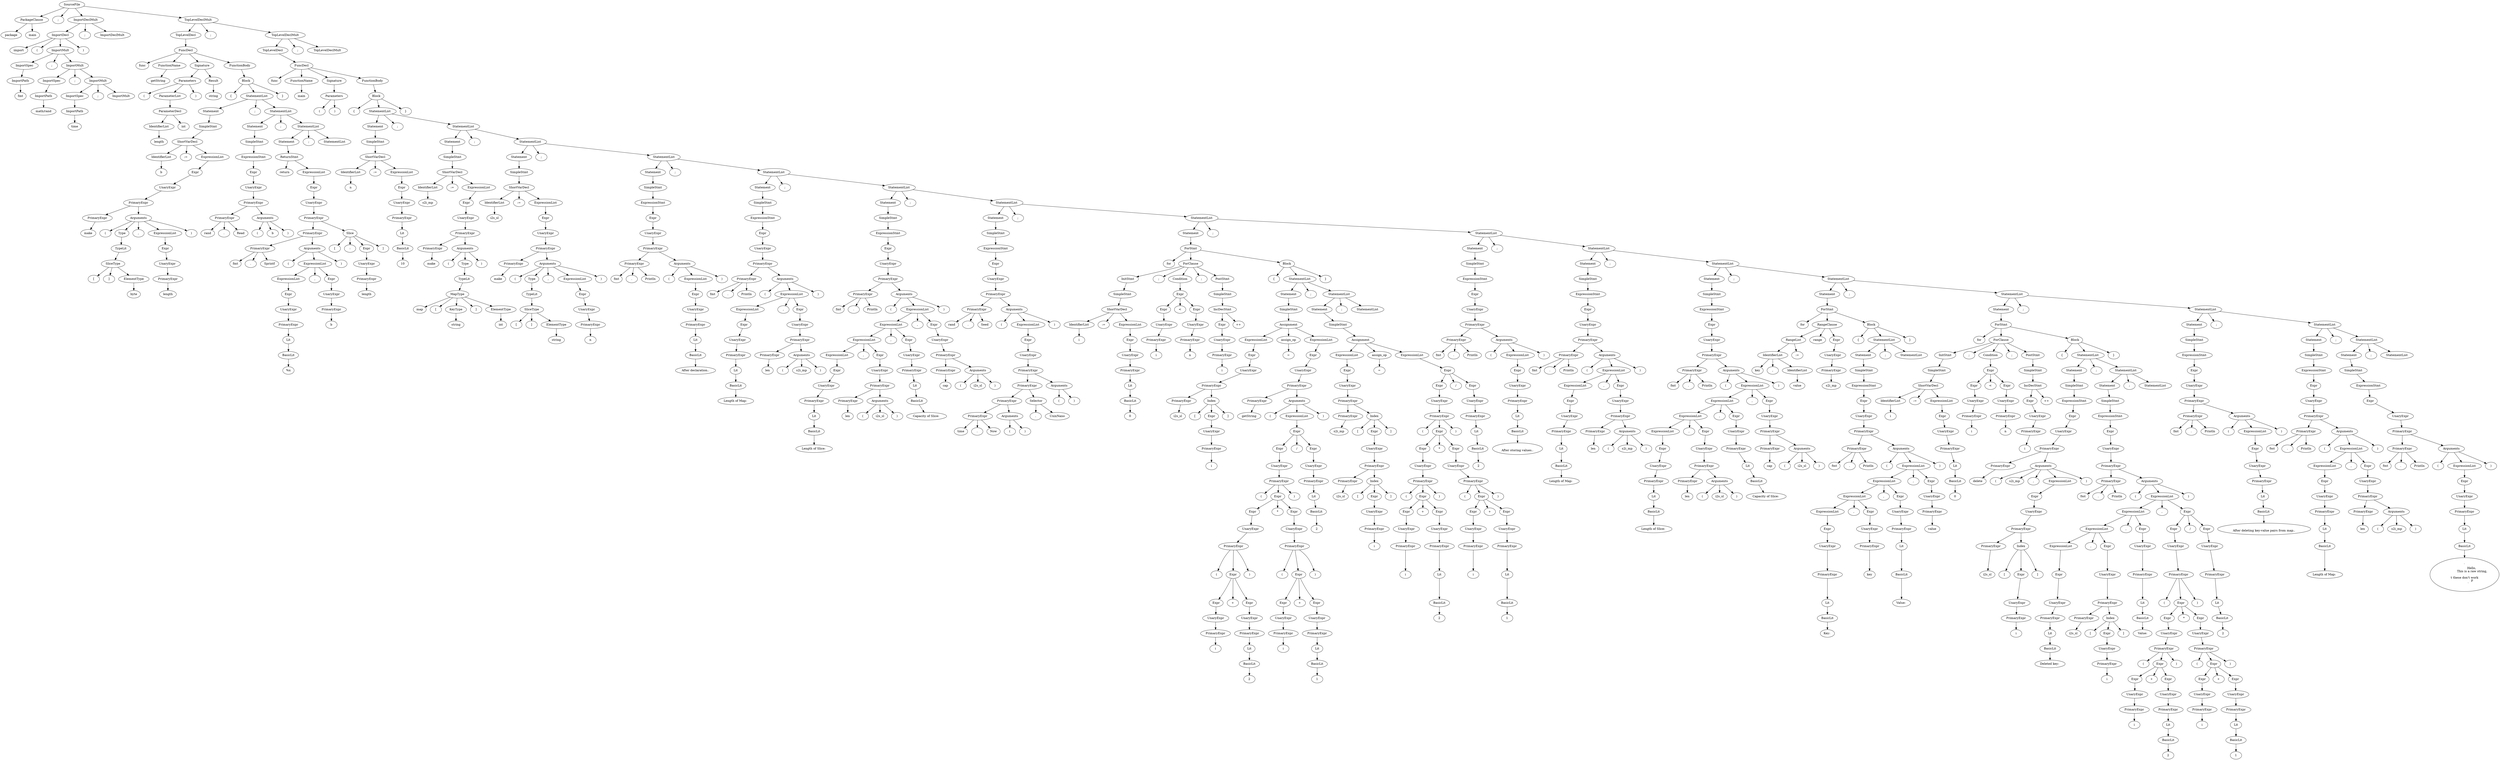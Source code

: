 digraph ParseTree {
0[label="SourceFile"]; 1[label="PackageClause"]; 0->1 ;
1[label="PackageClause"]; 2[label="package"]; 1->2 ;
1[label="PackageClause"]; 3[label="main"]; 1->3 ;
0[label="SourceFile"]; 4[label=";"]; 0->4 ;
0[label="SourceFile"]; 5[label="ImportDeclMult"]; 0->5 ;
5[label="ImportDeclMult"]; 6[label="ImportDecl"]; 5->6 ;
6[label="ImportDecl"]; 7[label="import"]; 6->7 ;
6[label="ImportDecl"]; 8[label="("]; 6->8 ;
6[label="ImportDecl"]; 9[label="ImportMult"]; 6->9 ;
9[label="ImportMult"]; 10[label="ImportSpec"]; 9->10 ;
10[label="ImportSpec"]; 11[label="ImportPath"]; 10->11 ;
11[label="ImportPath"]; 12[label="fmt"]; 11->12 ;
9[label="ImportMult"]; 13[label=";"]; 9->13 ;
9[label="ImportMult"]; 14[label="ImportMult"]; 9->14 ;
14[label="ImportMult"]; 15[label="ImportSpec"]; 14->15 ;
15[label="ImportSpec"]; 16[label="ImportPath"]; 15->16 ;
16[label="ImportPath"]; 17[label="math/rand"]; 16->17 ;
14[label="ImportMult"]; 18[label=";"]; 14->18 ;
14[label="ImportMult"]; 19[label="ImportMult"]; 14->19 ;
19[label="ImportMult"]; 20[label="ImportSpec"]; 19->20 ;
20[label="ImportSpec"]; 21[label="ImportPath"]; 20->21 ;
21[label="ImportPath"]; 22[label="time"]; 21->22 ;
19[label="ImportMult"]; 23[label=";"]; 19->23 ;
19[label="ImportMult"]; 24[label="ImportMult"]; 19->24 ;
6[label="ImportDecl"]; 25[label=")"]; 6->25 ;
5[label="ImportDeclMult"]; 26[label=";"]; 5->26 ;
5[label="ImportDeclMult"]; 27[label="ImportDeclMult"]; 5->27 ;
0[label="SourceFile"]; 28[label="TopLevelDeclMult"]; 0->28 ;
28[label="TopLevelDeclMult"]; 29[label="TopLevelDecl"]; 28->29 ;
29[label="TopLevelDecl"]; 30[label="FuncDecl"]; 29->30 ;
30[label="FuncDecl"]; 31[label="func"]; 30->31 ;
30[label="FuncDecl"]; 32[label="FunctionName"]; 30->32 ;
32[label="FunctionName"]; 33[label="getString"]; 32->33 ;
30[label="FuncDecl"]; 34[label="Signature"]; 30->34 ;
34[label="Signature"]; 35[label="Parameters"]; 34->35 ;
35[label="Parameters"]; 36[label="("]; 35->36 ;
35[label="Parameters"]; 37[label="ParameterList"]; 35->37 ;
37[label="ParameterList"]; 38[label="ParameterDecl"]; 37->38 ;
38[label="ParameterDecl"]; 39[label="IdentifierList"]; 38->39 ;
39[label="IdentifierList"]; 40[label="length"]; 39->40 ;
38[label="ParameterDecl"]; 41[label="int"]; 38->41 ;
35[label="Parameters"]; 42[label=")"]; 35->42 ;
34[label="Signature"]; 43[label="Result"]; 34->43 ;
43[label="Result"]; 44[label="string"]; 43->44 ;
30[label="FuncDecl"]; 45[label="FunctionBody"]; 30->45 ;
45[label="FunctionBody"]; 46[label="Block"]; 45->46 ;
46[label="Block"]; 47[label="{"]; 46->47 ;
46[label="Block"]; 48[label="StatementList"]; 46->48 ;
48[label="StatementList"]; 49[label="Statement"]; 48->49 ;
49[label="Statement"]; 50[label="SimpleStmt"]; 49->50 ;
50[label="SimpleStmt"]; 51[label="ShortVarDecl"]; 50->51 ;
51[label="ShortVarDecl"]; 52[label="IdentifierList"]; 51->52 ;
52[label="IdentifierList"]; 53[label="b"]; 52->53 ;
51[label="ShortVarDecl"]; 54[label=":="]; 51->54 ;
51[label="ShortVarDecl"]; 55[label="ExpressionList"]; 51->55 ;
55[label="ExpressionList"]; 56[label="Expr"]; 55->56 ;
56[label="Expr"]; 57[label="UnaryExpr"]; 56->57 ;
57[label="UnaryExpr"]; 58[label="PrimaryExpr"]; 57->58 ;
58[label="PrimaryExpr"]; 59[label="PrimaryExpr"]; 58->59 ;
59[label="PrimaryExpr"]; 60[label="make"]; 59->60 ;
58[label="PrimaryExpr"]; 61[label="Arguments"]; 58->61 ;
61[label="Arguments"]; 62[label="("]; 61->62 ;
61[label="Arguments"]; 63[label="Type"]; 61->63 ;
63[label="Type"]; 64[label="TypeLit"]; 63->64 ;
64[label="TypeLit"]; 65[label="SliceType"]; 64->65 ;
65[label="SliceType"]; 66[label="["]; 65->66 ;
65[label="SliceType"]; 67[label="]"]; 65->67 ;
65[label="SliceType"]; 68[label="ElementType"]; 65->68 ;
68[label="ElementType"]; 69[label="byte"]; 68->69 ;
61[label="Arguments"]; 70[label=","]; 61->70 ;
61[label="Arguments"]; 71[label="ExpressionList"]; 61->71 ;
71[label="ExpressionList"]; 72[label="Expr"]; 71->72 ;
72[label="Expr"]; 73[label="UnaryExpr"]; 72->73 ;
73[label="UnaryExpr"]; 74[label="PrimaryExpr"]; 73->74 ;
74[label="PrimaryExpr"]; 75[label="length"]; 74->75 ;
61[label="Arguments"]; 76[label=")"]; 61->76 ;
48[label="StatementList"]; 77[label=";"]; 48->77 ;
48[label="StatementList"]; 78[label="StatementList"]; 48->78 ;
78[label="StatementList"]; 79[label="Statement"]; 78->79 ;
79[label="Statement"]; 80[label="SimpleStmt"]; 79->80 ;
80[label="SimpleStmt"]; 81[label="ExpressionStmt"]; 80->81 ;
81[label="ExpressionStmt"]; 82[label="Expr"]; 81->82 ;
82[label="Expr"]; 83[label="UnaryExpr"]; 82->83 ;
83[label="UnaryExpr"]; 84[label="PrimaryExpr"]; 83->84 ;
84[label="PrimaryExpr"]; 85[label="PrimaryExpr"]; 84->85 ;
85[label="PrimaryExpr"]; 86[label="rand"]; 85->86 ;
85[label="PrimaryExpr"]; 87[label="."]; 85->87 ;
85[label="PrimaryExpr"]; 88[label="Read"]; 85->88 ;
84[label="PrimaryExpr"]; 89[label="Arguments"]; 84->89 ;
89[label="Arguments"]; 90[label="("]; 89->90 ;
89[label="Arguments"]; 91[label="b"]; 89->91 ;
89[label="Arguments"]; 92[label=")"]; 89->92 ;
78[label="StatementList"]; 93[label=";"]; 78->93 ;
78[label="StatementList"]; 94[label="StatementList"]; 78->94 ;
94[label="StatementList"]; 95[label="Statement"]; 94->95 ;
95[label="Statement"]; 96[label="ReturnStmt"]; 95->96 ;
96[label="ReturnStmt"]; 97[label="return"]; 96->97 ;
96[label="ReturnStmt"]; 98[label="ExpressionList"]; 96->98 ;
98[label="ExpressionList"]; 99[label="Expr"]; 98->99 ;
99[label="Expr"]; 100[label="UnaryExpr"]; 99->100 ;
100[label="UnaryExpr"]; 101[label="PrimaryExpr"]; 100->101 ;
101[label="PrimaryExpr"]; 102[label="PrimaryExpr"]; 101->102 ;
102[label="PrimaryExpr"]; 103[label="PrimaryExpr"]; 102->103 ;
103[label="PrimaryExpr"]; 104[label="fmt"]; 103->104 ;
103[label="PrimaryExpr"]; 105[label="."]; 103->105 ;
103[label="PrimaryExpr"]; 106[label="Sprintf"]; 103->106 ;
102[label="PrimaryExpr"]; 107[label="Arguments"]; 102->107 ;
107[label="Arguments"]; 108[label="("]; 107->108 ;
107[label="Arguments"]; 109[label="ExpressionList"]; 107->109 ;
109[label="ExpressionList"]; 110[label="ExpressionList"]; 109->110 ;
110[label="ExpressionList"]; 111[label="Expr"]; 110->111 ;
111[label="Expr"]; 112[label="UnaryExpr"]; 111->112 ;
112[label="UnaryExpr"]; 113[label="PrimaryExpr"]; 112->113 ;
113[label="PrimaryExpr"]; 114[label="Lit"]; 113->114 ;
114[label="Lit"]; 115[label="BasicLit"]; 114->115 ;
115[label="BasicLit"]; 116[label="%x"]; 115->116 ;
109[label="ExpressionList"]; 117[label=","]; 109->117 ;
109[label="ExpressionList"]; 118[label="Expr"]; 109->118 ;
118[label="Expr"]; 119[label="UnaryExpr"]; 118->119 ;
119[label="UnaryExpr"]; 120[label="PrimaryExpr"]; 119->120 ;
120[label="PrimaryExpr"]; 121[label="b"]; 120->121 ;
107[label="Arguments"]; 122[label=")"]; 107->122 ;
101[label="PrimaryExpr"]; 123[label="Slice"]; 101->123 ;
123[label="Slice"]; 124[label="["]; 123->124 ;
123[label="Slice"]; 125[label=":"]; 123->125 ;
123[label="Slice"]; 126[label="Expr"]; 123->126 ;
126[label="Expr"]; 127[label="UnaryExpr"]; 126->127 ;
127[label="UnaryExpr"]; 128[label="PrimaryExpr"]; 127->128 ;
128[label="PrimaryExpr"]; 129[label="length"]; 128->129 ;
123[label="Slice"]; 130[label="]"]; 123->130 ;
94[label="StatementList"]; 131[label=";"]; 94->131 ;
94[label="StatementList"]; 132[label="StatementList"]; 94->132 ;
46[label="Block"]; 133[label="}"]; 46->133 ;
28[label="TopLevelDeclMult"]; 134[label=";"]; 28->134 ;
28[label="TopLevelDeclMult"]; 135[label="TopLevelDeclMult"]; 28->135 ;
135[label="TopLevelDeclMult"]; 136[label="TopLevelDecl"]; 135->136 ;
136[label="TopLevelDecl"]; 137[label="FuncDecl"]; 136->137 ;
137[label="FuncDecl"]; 138[label="func"]; 137->138 ;
137[label="FuncDecl"]; 139[label="FunctionName"]; 137->139 ;
139[label="FunctionName"]; 140[label="main"]; 139->140 ;
137[label="FuncDecl"]; 141[label="Signature"]; 137->141 ;
141[label="Signature"]; 142[label="Parameters"]; 141->142 ;
142[label="Parameters"]; 143[label="("]; 142->143 ;
142[label="Parameters"]; 144[label=")"]; 142->144 ;
137[label="FuncDecl"]; 145[label="FunctionBody"]; 137->145 ;
145[label="FunctionBody"]; 146[label="Block"]; 145->146 ;
146[label="Block"]; 147[label="{"]; 146->147 ;
146[label="Block"]; 148[label="StatementList"]; 146->148 ;
148[label="StatementList"]; 149[label="Statement"]; 148->149 ;
149[label="Statement"]; 150[label="SimpleStmt"]; 149->150 ;
150[label="SimpleStmt"]; 151[label="ShortVarDecl"]; 150->151 ;
151[label="ShortVarDecl"]; 152[label="IdentifierList"]; 151->152 ;
152[label="IdentifierList"]; 153[label="n"]; 152->153 ;
151[label="ShortVarDecl"]; 154[label=":="]; 151->154 ;
151[label="ShortVarDecl"]; 155[label="ExpressionList"]; 151->155 ;
155[label="ExpressionList"]; 156[label="Expr"]; 155->156 ;
156[label="Expr"]; 157[label="UnaryExpr"]; 156->157 ;
157[label="UnaryExpr"]; 158[label="PrimaryExpr"]; 157->158 ;
158[label="PrimaryExpr"]; 159[label="Lit"]; 158->159 ;
159[label="Lit"]; 160[label="BasicLit"]; 159->160 ;
160[label="BasicLit"]; 161[label="10"]; 160->161 ;
148[label="StatementList"]; 162[label=";"]; 148->162 ;
148[label="StatementList"]; 163[label="StatementList"]; 148->163 ;
163[label="StatementList"]; 164[label="Statement"]; 163->164 ;
164[label="Statement"]; 165[label="SimpleStmt"]; 164->165 ;
165[label="SimpleStmt"]; 166[label="ShortVarDecl"]; 165->166 ;
166[label="ShortVarDecl"]; 167[label="IdentifierList"]; 166->167 ;
167[label="IdentifierList"]; 168[label="s2i_mp"]; 167->168 ;
166[label="ShortVarDecl"]; 169[label=":="]; 166->169 ;
166[label="ShortVarDecl"]; 170[label="ExpressionList"]; 166->170 ;
170[label="ExpressionList"]; 171[label="Expr"]; 170->171 ;
171[label="Expr"]; 172[label="UnaryExpr"]; 171->172 ;
172[label="UnaryExpr"]; 173[label="PrimaryExpr"]; 172->173 ;
173[label="PrimaryExpr"]; 174[label="PrimaryExpr"]; 173->174 ;
174[label="PrimaryExpr"]; 175[label="make"]; 174->175 ;
173[label="PrimaryExpr"]; 176[label="Arguments"]; 173->176 ;
176[label="Arguments"]; 177[label="("]; 176->177 ;
176[label="Arguments"]; 178[label="Type"]; 176->178 ;
178[label="Type"]; 179[label="TypeLit"]; 178->179 ;
179[label="TypeLit"]; 180[label="MapType"]; 179->180 ;
180[label="MapType"]; 181[label="map"]; 180->181 ;
180[label="MapType"]; 182[label="["]; 180->182 ;
180[label="MapType"]; 183[label="KeyType"]; 180->183 ;
183[label="KeyType"]; 184[label="string"]; 183->184 ;
180[label="MapType"]; 185[label="]"]; 180->185 ;
180[label="MapType"]; 186[label="ElementType"]; 180->186 ;
186[label="ElementType"]; 187[label="int"]; 186->187 ;
176[label="Arguments"]; 188[label=")"]; 176->188 ;
163[label="StatementList"]; 189[label=";"]; 163->189 ;
163[label="StatementList"]; 190[label="StatementList"]; 163->190 ;
190[label="StatementList"]; 191[label="Statement"]; 190->191 ;
191[label="Statement"]; 192[label="SimpleStmt"]; 191->192 ;
192[label="SimpleStmt"]; 193[label="ShortVarDecl"]; 192->193 ;
193[label="ShortVarDecl"]; 194[label="IdentifierList"]; 193->194 ;
194[label="IdentifierList"]; 195[label="i2s_sl"]; 194->195 ;
193[label="ShortVarDecl"]; 196[label=":="]; 193->196 ;
193[label="ShortVarDecl"]; 197[label="ExpressionList"]; 193->197 ;
197[label="ExpressionList"]; 198[label="Expr"]; 197->198 ;
198[label="Expr"]; 199[label="UnaryExpr"]; 198->199 ;
199[label="UnaryExpr"]; 200[label="PrimaryExpr"]; 199->200 ;
200[label="PrimaryExpr"]; 201[label="PrimaryExpr"]; 200->201 ;
201[label="PrimaryExpr"]; 202[label="make"]; 201->202 ;
200[label="PrimaryExpr"]; 203[label="Arguments"]; 200->203 ;
203[label="Arguments"]; 204[label="("]; 203->204 ;
203[label="Arguments"]; 205[label="Type"]; 203->205 ;
205[label="Type"]; 206[label="TypeLit"]; 205->206 ;
206[label="TypeLit"]; 207[label="SliceType"]; 206->207 ;
207[label="SliceType"]; 208[label="["]; 207->208 ;
207[label="SliceType"]; 209[label="]"]; 207->209 ;
207[label="SliceType"]; 210[label="ElementType"]; 207->210 ;
210[label="ElementType"]; 211[label="string"]; 210->211 ;
203[label="Arguments"]; 212[label=","]; 203->212 ;
203[label="Arguments"]; 213[label="ExpressionList"]; 203->213 ;
213[label="ExpressionList"]; 214[label="Expr"]; 213->214 ;
214[label="Expr"]; 215[label="UnaryExpr"]; 214->215 ;
215[label="UnaryExpr"]; 216[label="PrimaryExpr"]; 215->216 ;
216[label="PrimaryExpr"]; 217[label="n"]; 216->217 ;
203[label="Arguments"]; 218[label=")"]; 203->218 ;
190[label="StatementList"]; 219[label=";"]; 190->219 ;
190[label="StatementList"]; 220[label="StatementList"]; 190->220 ;
220[label="StatementList"]; 221[label="Statement"]; 220->221 ;
221[label="Statement"]; 222[label="SimpleStmt"]; 221->222 ;
222[label="SimpleStmt"]; 223[label="ExpressionStmt"]; 222->223 ;
223[label="ExpressionStmt"]; 224[label="Expr"]; 223->224 ;
224[label="Expr"]; 225[label="UnaryExpr"]; 224->225 ;
225[label="UnaryExpr"]; 226[label="PrimaryExpr"]; 225->226 ;
226[label="PrimaryExpr"]; 227[label="PrimaryExpr"]; 226->227 ;
227[label="PrimaryExpr"]; 228[label="fmt"]; 227->228 ;
227[label="PrimaryExpr"]; 229[label="."]; 227->229 ;
227[label="PrimaryExpr"]; 230[label="Println"]; 227->230 ;
226[label="PrimaryExpr"]; 231[label="Arguments"]; 226->231 ;
231[label="Arguments"]; 232[label="("]; 231->232 ;
231[label="Arguments"]; 233[label="ExpressionList"]; 231->233 ;
233[label="ExpressionList"]; 234[label="Expr"]; 233->234 ;
234[label="Expr"]; 235[label="UnaryExpr"]; 234->235 ;
235[label="UnaryExpr"]; 236[label="PrimaryExpr"]; 235->236 ;
236[label="PrimaryExpr"]; 237[label="Lit"]; 236->237 ;
237[label="Lit"]; 238[label="BasicLit"]; 237->238 ;
238[label="BasicLit"]; 239[label="After declaration.."]; 238->239 ;
231[label="Arguments"]; 240[label=")"]; 231->240 ;
220[label="StatementList"]; 241[label=";"]; 220->241 ;
220[label="StatementList"]; 242[label="StatementList"]; 220->242 ;
242[label="StatementList"]; 243[label="Statement"]; 242->243 ;
243[label="Statement"]; 244[label="SimpleStmt"]; 243->244 ;
244[label="SimpleStmt"]; 245[label="ExpressionStmt"]; 244->245 ;
245[label="ExpressionStmt"]; 246[label="Expr"]; 245->246 ;
246[label="Expr"]; 247[label="UnaryExpr"]; 246->247 ;
247[label="UnaryExpr"]; 248[label="PrimaryExpr"]; 247->248 ;
248[label="PrimaryExpr"]; 249[label="PrimaryExpr"]; 248->249 ;
249[label="PrimaryExpr"]; 250[label="fmt"]; 249->250 ;
249[label="PrimaryExpr"]; 251[label="."]; 249->251 ;
249[label="PrimaryExpr"]; 252[label="Println"]; 249->252 ;
248[label="PrimaryExpr"]; 253[label="Arguments"]; 248->253 ;
253[label="Arguments"]; 254[label="("]; 253->254 ;
253[label="Arguments"]; 255[label="ExpressionList"]; 253->255 ;
255[label="ExpressionList"]; 256[label="ExpressionList"]; 255->256 ;
256[label="ExpressionList"]; 257[label="Expr"]; 256->257 ;
257[label="Expr"]; 258[label="UnaryExpr"]; 257->258 ;
258[label="UnaryExpr"]; 259[label="PrimaryExpr"]; 258->259 ;
259[label="PrimaryExpr"]; 260[label="Lit"]; 259->260 ;
260[label="Lit"]; 261[label="BasicLit"]; 260->261 ;
261[label="BasicLit"]; 262[label="Length of Map: "]; 261->262 ;
255[label="ExpressionList"]; 263[label=","]; 255->263 ;
255[label="ExpressionList"]; 264[label="Expr"]; 255->264 ;
264[label="Expr"]; 265[label="UnaryExpr"]; 264->265 ;
265[label="UnaryExpr"]; 266[label="PrimaryExpr"]; 265->266 ;
266[label="PrimaryExpr"]; 267[label="PrimaryExpr"]; 266->267 ;
267[label="PrimaryExpr"]; 268[label="len"]; 267->268 ;
266[label="PrimaryExpr"]; 269[label="Arguments"]; 266->269 ;
269[label="Arguments"]; 270[label="("]; 269->270 ;
269[label="Arguments"]; 271[label="s2i_mp"]; 269->271 ;
269[label="Arguments"]; 272[label=")"]; 269->272 ;
253[label="Arguments"]; 273[label=")"]; 253->273 ;
242[label="StatementList"]; 274[label=";"]; 242->274 ;
242[label="StatementList"]; 275[label="StatementList"]; 242->275 ;
275[label="StatementList"]; 276[label="Statement"]; 275->276 ;
276[label="Statement"]; 277[label="SimpleStmt"]; 276->277 ;
277[label="SimpleStmt"]; 278[label="ExpressionStmt"]; 277->278 ;
278[label="ExpressionStmt"]; 279[label="Expr"]; 278->279 ;
279[label="Expr"]; 280[label="UnaryExpr"]; 279->280 ;
280[label="UnaryExpr"]; 281[label="PrimaryExpr"]; 280->281 ;
281[label="PrimaryExpr"]; 282[label="PrimaryExpr"]; 281->282 ;
282[label="PrimaryExpr"]; 283[label="fmt"]; 282->283 ;
282[label="PrimaryExpr"]; 284[label="."]; 282->284 ;
282[label="PrimaryExpr"]; 285[label="Println"]; 282->285 ;
281[label="PrimaryExpr"]; 286[label="Arguments"]; 281->286 ;
286[label="Arguments"]; 287[label="("]; 286->287 ;
286[label="Arguments"]; 288[label="ExpressionList"]; 286->288 ;
288[label="ExpressionList"]; 289[label="ExpressionList"]; 288->289 ;
289[label="ExpressionList"]; 290[label="ExpressionList"]; 289->290 ;
290[label="ExpressionList"]; 291[label="ExpressionList"]; 290->291 ;
291[label="ExpressionList"]; 292[label="Expr"]; 291->292 ;
292[label="Expr"]; 293[label="UnaryExpr"]; 292->293 ;
293[label="UnaryExpr"]; 294[label="PrimaryExpr"]; 293->294 ;
294[label="PrimaryExpr"]; 295[label="Lit"]; 294->295 ;
295[label="Lit"]; 296[label="BasicLit"]; 295->296 ;
296[label="BasicLit"]; 297[label="Length of Slice: "]; 296->297 ;
290[label="ExpressionList"]; 298[label=","]; 290->298 ;
290[label="ExpressionList"]; 299[label="Expr"]; 290->299 ;
299[label="Expr"]; 300[label="UnaryExpr"]; 299->300 ;
300[label="UnaryExpr"]; 301[label="PrimaryExpr"]; 300->301 ;
301[label="PrimaryExpr"]; 302[label="PrimaryExpr"]; 301->302 ;
302[label="PrimaryExpr"]; 303[label="len"]; 302->303 ;
301[label="PrimaryExpr"]; 304[label="Arguments"]; 301->304 ;
304[label="Arguments"]; 305[label="("]; 304->305 ;
304[label="Arguments"]; 306[label="i2s_sl"]; 304->306 ;
304[label="Arguments"]; 307[label=")"]; 304->307 ;
289[label="ExpressionList"]; 308[label=","]; 289->308 ;
289[label="ExpressionList"]; 309[label="Expr"]; 289->309 ;
309[label="Expr"]; 310[label="UnaryExpr"]; 309->310 ;
310[label="UnaryExpr"]; 311[label="PrimaryExpr"]; 310->311 ;
311[label="PrimaryExpr"]; 312[label="Lit"]; 311->312 ;
312[label="Lit"]; 313[label="BasicLit"]; 312->313 ;
313[label="BasicLit"]; 314[label="Capacity of Slice: "]; 313->314 ;
288[label="ExpressionList"]; 315[label=","]; 288->315 ;
288[label="ExpressionList"]; 316[label="Expr"]; 288->316 ;
316[label="Expr"]; 317[label="UnaryExpr"]; 316->317 ;
317[label="UnaryExpr"]; 318[label="PrimaryExpr"]; 317->318 ;
318[label="PrimaryExpr"]; 319[label="PrimaryExpr"]; 318->319 ;
319[label="PrimaryExpr"]; 320[label="cap"]; 319->320 ;
318[label="PrimaryExpr"]; 321[label="Arguments"]; 318->321 ;
321[label="Arguments"]; 322[label="("]; 321->322 ;
321[label="Arguments"]; 323[label="i2s_sl"]; 321->323 ;
321[label="Arguments"]; 324[label=")"]; 321->324 ;
286[label="Arguments"]; 325[label=")"]; 286->325 ;
275[label="StatementList"]; 326[label=";"]; 275->326 ;
275[label="StatementList"]; 327[label="StatementList"]; 275->327 ;
327[label="StatementList"]; 328[label="Statement"]; 327->328 ;
328[label="Statement"]; 329[label="SimpleStmt"]; 328->329 ;
329[label="SimpleStmt"]; 330[label="ExpressionStmt"]; 329->330 ;
330[label="ExpressionStmt"]; 331[label="Expr"]; 330->331 ;
331[label="Expr"]; 332[label="UnaryExpr"]; 331->332 ;
332[label="UnaryExpr"]; 333[label="PrimaryExpr"]; 332->333 ;
333[label="PrimaryExpr"]; 334[label="PrimaryExpr"]; 333->334 ;
334[label="PrimaryExpr"]; 335[label="rand"]; 334->335 ;
334[label="PrimaryExpr"]; 336[label="."]; 334->336 ;
334[label="PrimaryExpr"]; 337[label="Seed"]; 334->337 ;
333[label="PrimaryExpr"]; 338[label="Arguments"]; 333->338 ;
338[label="Arguments"]; 339[label="("]; 338->339 ;
338[label="Arguments"]; 340[label="ExpressionList"]; 338->340 ;
340[label="ExpressionList"]; 341[label="Expr"]; 340->341 ;
341[label="Expr"]; 342[label="UnaryExpr"]; 341->342 ;
342[label="UnaryExpr"]; 343[label="PrimaryExpr"]; 342->343 ;
343[label="PrimaryExpr"]; 344[label="PrimaryExpr"]; 343->344 ;
344[label="PrimaryExpr"]; 345[label="PrimaryExpr"]; 344->345 ;
345[label="PrimaryExpr"]; 346[label="PrimaryExpr"]; 345->346 ;
346[label="PrimaryExpr"]; 347[label="time"]; 346->347 ;
346[label="PrimaryExpr"]; 348[label="."]; 346->348 ;
346[label="PrimaryExpr"]; 349[label="Now"]; 346->349 ;
345[label="PrimaryExpr"]; 350[label="Arguments"]; 345->350 ;
350[label="Arguments"]; 351[label="("]; 350->351 ;
350[label="Arguments"]; 352[label=")"]; 350->352 ;
344[label="PrimaryExpr"]; 353[label="Selector"]; 344->353 ;
353[label="Selector"]; 354[label="."]; 353->354 ;
353[label="Selector"]; 355[label="UnixNano"]; 353->355 ;
343[label="PrimaryExpr"]; 356[label="Arguments"]; 343->356 ;
356[label="Arguments"]; 357[label="("]; 356->357 ;
356[label="Arguments"]; 358[label=")"]; 356->358 ;
338[label="Arguments"]; 359[label=")"]; 338->359 ;
327[label="StatementList"]; 360[label=";"]; 327->360 ;
327[label="StatementList"]; 361[label="StatementList"]; 327->361 ;
361[label="StatementList"]; 362[label="Statement"]; 361->362 ;
362[label="Statement"]; 363[label="ForStmt"]; 362->363 ;
363[label="ForStmt"]; 364[label="for"]; 363->364 ;
363[label="ForStmt"]; 365[label="ForClause"]; 363->365 ;
365[label="ForClause"]; 366[label="InitStmt"]; 365->366 ;
366[label="InitStmt"]; 367[label="SimpleStmt"]; 366->367 ;
367[label="SimpleStmt"]; 368[label="ShortVarDecl"]; 367->368 ;
368[label="ShortVarDecl"]; 369[label="IdentifierList"]; 368->369 ;
369[label="IdentifierList"]; 370[label="i"]; 369->370 ;
368[label="ShortVarDecl"]; 371[label=":="]; 368->371 ;
368[label="ShortVarDecl"]; 372[label="ExpressionList"]; 368->372 ;
372[label="ExpressionList"]; 373[label="Expr"]; 372->373 ;
373[label="Expr"]; 374[label="UnaryExpr"]; 373->374 ;
374[label="UnaryExpr"]; 375[label="PrimaryExpr"]; 374->375 ;
375[label="PrimaryExpr"]; 376[label="Lit"]; 375->376 ;
376[label="Lit"]; 377[label="BasicLit"]; 376->377 ;
377[label="BasicLit"]; 378[label="0"]; 377->378 ;
365[label="ForClause"]; 379[label=";"]; 365->379 ;
365[label="ForClause"]; 380[label="Condition"]; 365->380 ;
380[label="Condition"]; 381[label="Expr"]; 380->381 ;
381[label="Expr"]; 382[label="Expr"]; 381->382 ;
382[label="Expr"]; 383[label="UnaryExpr"]; 382->383 ;
383[label="UnaryExpr"]; 384[label="PrimaryExpr"]; 383->384 ;
384[label="PrimaryExpr"]; 385[label="i"]; 384->385 ;
381[label="Expr"]; 386[label="<"]; 381->386 ;
381[label="Expr"]; 387[label="Expr"]; 381->387 ;
387[label="Expr"]; 388[label="UnaryExpr"]; 387->388 ;
388[label="UnaryExpr"]; 389[label="PrimaryExpr"]; 388->389 ;
389[label="PrimaryExpr"]; 390[label="n"]; 389->390 ;
365[label="ForClause"]; 391[label=";"]; 365->391 ;
365[label="ForClause"]; 392[label="PostStmt"]; 365->392 ;
392[label="PostStmt"]; 393[label="SimpleStmt"]; 392->393 ;
393[label="SimpleStmt"]; 394[label="IncDecStmt"]; 393->394 ;
394[label="IncDecStmt"]; 395[label="Expr"]; 394->395 ;
395[label="Expr"]; 396[label="UnaryExpr"]; 395->396 ;
396[label="UnaryExpr"]; 397[label="PrimaryExpr"]; 396->397 ;
397[label="PrimaryExpr"]; 398[label="i"]; 397->398 ;
394[label="IncDecStmt"]; 399[label="++"]; 394->399 ;
363[label="ForStmt"]; 400[label="Block"]; 363->400 ;
400[label="Block"]; 401[label="{"]; 400->401 ;
400[label="Block"]; 402[label="StatementList"]; 400->402 ;
402[label="StatementList"]; 403[label="Statement"]; 402->403 ;
403[label="Statement"]; 404[label="SimpleStmt"]; 403->404 ;
404[label="SimpleStmt"]; 405[label="Assignment"]; 404->405 ;
405[label="Assignment"]; 406[label="ExpressionList"]; 405->406 ;
406[label="ExpressionList"]; 407[label="Expr"]; 406->407 ;
407[label="Expr"]; 408[label="UnaryExpr"]; 407->408 ;
408[label="UnaryExpr"]; 409[label="PrimaryExpr"]; 408->409 ;
409[label="PrimaryExpr"]; 410[label="PrimaryExpr"]; 409->410 ;
410[label="PrimaryExpr"]; 411[label="i2s_sl"]; 410->411 ;
409[label="PrimaryExpr"]; 412[label="Index"]; 409->412 ;
412[label="Index"]; 413[label="["]; 412->413 ;
412[label="Index"]; 414[label="Expr"]; 412->414 ;
414[label="Expr"]; 415[label="UnaryExpr"]; 414->415 ;
415[label="UnaryExpr"]; 416[label="PrimaryExpr"]; 415->416 ;
416[label="PrimaryExpr"]; 417[label="i"]; 416->417 ;
412[label="Index"]; 418[label="]"]; 412->418 ;
405[label="Assignment"]; 419[label="assign_op"]; 405->419 ;
419[label="assign_op"]; 420[label="="]; 419->420 ;
405[label="Assignment"]; 421[label="ExpressionList"]; 405->421 ;
421[label="ExpressionList"]; 422[label="Expr"]; 421->422 ;
422[label="Expr"]; 423[label="UnaryExpr"]; 422->423 ;
423[label="UnaryExpr"]; 424[label="PrimaryExpr"]; 423->424 ;
424[label="PrimaryExpr"]; 425[label="PrimaryExpr"]; 424->425 ;
425[label="PrimaryExpr"]; 426[label="getString"]; 425->426 ;
424[label="PrimaryExpr"]; 427[label="Arguments"]; 424->427 ;
427[label="Arguments"]; 428[label="("]; 427->428 ;
427[label="Arguments"]; 429[label="ExpressionList"]; 427->429 ;
429[label="ExpressionList"]; 430[label="Expr"]; 429->430 ;
430[label="Expr"]; 431[label="Expr"]; 430->431 ;
431[label="Expr"]; 432[label="UnaryExpr"]; 431->432 ;
432[label="UnaryExpr"]; 433[label="PrimaryExpr"]; 432->433 ;
433[label="PrimaryExpr"]; 434[label="("]; 433->434 ;
433[label="PrimaryExpr"]; 435[label="Expr"]; 433->435 ;
435[label="Expr"]; 436[label="Expr"]; 435->436 ;
436[label="Expr"]; 437[label="UnaryExpr"]; 436->437 ;
437[label="UnaryExpr"]; 438[label="PrimaryExpr"]; 437->438 ;
438[label="PrimaryExpr"]; 439[label="("]; 438->439 ;
438[label="PrimaryExpr"]; 440[label="Expr"]; 438->440 ;
440[label="Expr"]; 441[label="Expr"]; 440->441 ;
441[label="Expr"]; 442[label="UnaryExpr"]; 441->442 ;
442[label="UnaryExpr"]; 443[label="PrimaryExpr"]; 442->443 ;
443[label="PrimaryExpr"]; 444[label="i"]; 443->444 ;
440[label="Expr"]; 445[label="+"]; 440->445 ;
440[label="Expr"]; 446[label="Expr"]; 440->446 ;
446[label="Expr"]; 447[label="UnaryExpr"]; 446->447 ;
447[label="UnaryExpr"]; 448[label="PrimaryExpr"]; 447->448 ;
448[label="PrimaryExpr"]; 449[label="Lit"]; 448->449 ;
449[label="Lit"]; 450[label="BasicLit"]; 449->450 ;
450[label="BasicLit"]; 451[label="2"]; 450->451 ;
438[label="PrimaryExpr"]; 452[label=")"]; 438->452 ;
435[label="Expr"]; 453[label="*"]; 435->453 ;
435[label="Expr"]; 454[label="Expr"]; 435->454 ;
454[label="Expr"]; 455[label="UnaryExpr"]; 454->455 ;
455[label="UnaryExpr"]; 456[label="PrimaryExpr"]; 455->456 ;
456[label="PrimaryExpr"]; 457[label="("]; 456->457 ;
456[label="PrimaryExpr"]; 458[label="Expr"]; 456->458 ;
458[label="Expr"]; 459[label="Expr"]; 458->459 ;
459[label="Expr"]; 460[label="UnaryExpr"]; 459->460 ;
460[label="UnaryExpr"]; 461[label="PrimaryExpr"]; 460->461 ;
461[label="PrimaryExpr"]; 462[label="i"]; 461->462 ;
458[label="Expr"]; 463[label="+"]; 458->463 ;
458[label="Expr"]; 464[label="Expr"]; 458->464 ;
464[label="Expr"]; 465[label="UnaryExpr"]; 464->465 ;
465[label="UnaryExpr"]; 466[label="PrimaryExpr"]; 465->466 ;
466[label="PrimaryExpr"]; 467[label="Lit"]; 466->467 ;
467[label="Lit"]; 468[label="BasicLit"]; 467->468 ;
468[label="BasicLit"]; 469[label="1"]; 468->469 ;
456[label="PrimaryExpr"]; 470[label=")"]; 456->470 ;
433[label="PrimaryExpr"]; 471[label=")"]; 433->471 ;
430[label="Expr"]; 472[label="/"]; 430->472 ;
430[label="Expr"]; 473[label="Expr"]; 430->473 ;
473[label="Expr"]; 474[label="UnaryExpr"]; 473->474 ;
474[label="UnaryExpr"]; 475[label="PrimaryExpr"]; 474->475 ;
475[label="PrimaryExpr"]; 476[label="Lit"]; 475->476 ;
476[label="Lit"]; 477[label="BasicLit"]; 476->477 ;
477[label="BasicLit"]; 478[label="2"]; 477->478 ;
427[label="Arguments"]; 479[label=")"]; 427->479 ;
402[label="StatementList"]; 480[label=";"]; 402->480 ;
402[label="StatementList"]; 481[label="StatementList"]; 402->481 ;
481[label="StatementList"]; 482[label="Statement"]; 481->482 ;
482[label="Statement"]; 483[label="SimpleStmt"]; 482->483 ;
483[label="SimpleStmt"]; 484[label="Assignment"]; 483->484 ;
484[label="Assignment"]; 485[label="ExpressionList"]; 484->485 ;
485[label="ExpressionList"]; 486[label="Expr"]; 485->486 ;
486[label="Expr"]; 487[label="UnaryExpr"]; 486->487 ;
487[label="UnaryExpr"]; 488[label="PrimaryExpr"]; 487->488 ;
488[label="PrimaryExpr"]; 489[label="PrimaryExpr"]; 488->489 ;
489[label="PrimaryExpr"]; 490[label="s2i_mp"]; 489->490 ;
488[label="PrimaryExpr"]; 491[label="Index"]; 488->491 ;
491[label="Index"]; 492[label="["]; 491->492 ;
491[label="Index"]; 493[label="Expr"]; 491->493 ;
493[label="Expr"]; 494[label="UnaryExpr"]; 493->494 ;
494[label="UnaryExpr"]; 495[label="PrimaryExpr"]; 494->495 ;
495[label="PrimaryExpr"]; 496[label="PrimaryExpr"]; 495->496 ;
496[label="PrimaryExpr"]; 497[label="i2s_sl"]; 496->497 ;
495[label="PrimaryExpr"]; 498[label="Index"]; 495->498 ;
498[label="Index"]; 499[label="["]; 498->499 ;
498[label="Index"]; 500[label="Expr"]; 498->500 ;
500[label="Expr"]; 501[label="UnaryExpr"]; 500->501 ;
501[label="UnaryExpr"]; 502[label="PrimaryExpr"]; 501->502 ;
502[label="PrimaryExpr"]; 503[label="i"]; 502->503 ;
498[label="Index"]; 504[label="]"]; 498->504 ;
491[label="Index"]; 505[label="]"]; 491->505 ;
484[label="Assignment"]; 506[label="assign_op"]; 484->506 ;
506[label="assign_op"]; 507[label="="]; 506->507 ;
484[label="Assignment"]; 508[label="ExpressionList"]; 484->508 ;
508[label="ExpressionList"]; 509[label="Expr"]; 508->509 ;
509[label="Expr"]; 510[label="Expr"]; 509->510 ;
510[label="Expr"]; 511[label="UnaryExpr"]; 510->511 ;
511[label="UnaryExpr"]; 512[label="PrimaryExpr"]; 511->512 ;
512[label="PrimaryExpr"]; 513[label="("]; 512->513 ;
512[label="PrimaryExpr"]; 514[label="Expr"]; 512->514 ;
514[label="Expr"]; 515[label="Expr"]; 514->515 ;
515[label="Expr"]; 516[label="UnaryExpr"]; 515->516 ;
516[label="UnaryExpr"]; 517[label="PrimaryExpr"]; 516->517 ;
517[label="PrimaryExpr"]; 518[label="("]; 517->518 ;
517[label="PrimaryExpr"]; 519[label="Expr"]; 517->519 ;
519[label="Expr"]; 520[label="Expr"]; 519->520 ;
520[label="Expr"]; 521[label="UnaryExpr"]; 520->521 ;
521[label="UnaryExpr"]; 522[label="PrimaryExpr"]; 521->522 ;
522[label="PrimaryExpr"]; 523[label="i"]; 522->523 ;
519[label="Expr"]; 524[label="+"]; 519->524 ;
519[label="Expr"]; 525[label="Expr"]; 519->525 ;
525[label="Expr"]; 526[label="UnaryExpr"]; 525->526 ;
526[label="UnaryExpr"]; 527[label="PrimaryExpr"]; 526->527 ;
527[label="PrimaryExpr"]; 528[label="Lit"]; 527->528 ;
528[label="Lit"]; 529[label="BasicLit"]; 528->529 ;
529[label="BasicLit"]; 530[label="2"]; 529->530 ;
517[label="PrimaryExpr"]; 531[label=")"]; 517->531 ;
514[label="Expr"]; 532[label="*"]; 514->532 ;
514[label="Expr"]; 533[label="Expr"]; 514->533 ;
533[label="Expr"]; 534[label="UnaryExpr"]; 533->534 ;
534[label="UnaryExpr"]; 535[label="PrimaryExpr"]; 534->535 ;
535[label="PrimaryExpr"]; 536[label="("]; 535->536 ;
535[label="PrimaryExpr"]; 537[label="Expr"]; 535->537 ;
537[label="Expr"]; 538[label="Expr"]; 537->538 ;
538[label="Expr"]; 539[label="UnaryExpr"]; 538->539 ;
539[label="UnaryExpr"]; 540[label="PrimaryExpr"]; 539->540 ;
540[label="PrimaryExpr"]; 541[label="i"]; 540->541 ;
537[label="Expr"]; 542[label="+"]; 537->542 ;
537[label="Expr"]; 543[label="Expr"]; 537->543 ;
543[label="Expr"]; 544[label="UnaryExpr"]; 543->544 ;
544[label="UnaryExpr"]; 545[label="PrimaryExpr"]; 544->545 ;
545[label="PrimaryExpr"]; 546[label="Lit"]; 545->546 ;
546[label="Lit"]; 547[label="BasicLit"]; 546->547 ;
547[label="BasicLit"]; 548[label="1"]; 547->548 ;
535[label="PrimaryExpr"]; 549[label=")"]; 535->549 ;
512[label="PrimaryExpr"]; 550[label=")"]; 512->550 ;
509[label="Expr"]; 551[label="/"]; 509->551 ;
509[label="Expr"]; 552[label="Expr"]; 509->552 ;
552[label="Expr"]; 553[label="UnaryExpr"]; 552->553 ;
553[label="UnaryExpr"]; 554[label="PrimaryExpr"]; 553->554 ;
554[label="PrimaryExpr"]; 555[label="Lit"]; 554->555 ;
555[label="Lit"]; 556[label="BasicLit"]; 555->556 ;
556[label="BasicLit"]; 557[label="2"]; 556->557 ;
481[label="StatementList"]; 558[label=";"]; 481->558 ;
481[label="StatementList"]; 559[label="StatementList"]; 481->559 ;
400[label="Block"]; 560[label="}"]; 400->560 ;
361[label="StatementList"]; 561[label=";"]; 361->561 ;
361[label="StatementList"]; 562[label="StatementList"]; 361->562 ;
562[label="StatementList"]; 563[label="Statement"]; 562->563 ;
563[label="Statement"]; 564[label="SimpleStmt"]; 563->564 ;
564[label="SimpleStmt"]; 565[label="ExpressionStmt"]; 564->565 ;
565[label="ExpressionStmt"]; 566[label="Expr"]; 565->566 ;
566[label="Expr"]; 567[label="UnaryExpr"]; 566->567 ;
567[label="UnaryExpr"]; 568[label="PrimaryExpr"]; 567->568 ;
568[label="PrimaryExpr"]; 569[label="PrimaryExpr"]; 568->569 ;
569[label="PrimaryExpr"]; 570[label="fmt"]; 569->570 ;
569[label="PrimaryExpr"]; 571[label="."]; 569->571 ;
569[label="PrimaryExpr"]; 572[label="Println"]; 569->572 ;
568[label="PrimaryExpr"]; 573[label="Arguments"]; 568->573 ;
573[label="Arguments"]; 574[label="("]; 573->574 ;
573[label="Arguments"]; 575[label="ExpressionList"]; 573->575 ;
575[label="ExpressionList"]; 576[label="Expr"]; 575->576 ;
576[label="Expr"]; 577[label="UnaryExpr"]; 576->577 ;
577[label="UnaryExpr"]; 578[label="PrimaryExpr"]; 577->578 ;
578[label="PrimaryExpr"]; 579[label="Lit"]; 578->579 ;
579[label="Lit"]; 580[label="BasicLit"]; 579->580 ;
580[label="BasicLit"]; 581[label="\nAfter storing values.."]; 580->581 ;
573[label="Arguments"]; 582[label=")"]; 573->582 ;
562[label="StatementList"]; 583[label=";"]; 562->583 ;
562[label="StatementList"]; 584[label="StatementList"]; 562->584 ;
584[label="StatementList"]; 585[label="Statement"]; 584->585 ;
585[label="Statement"]; 586[label="SimpleStmt"]; 585->586 ;
586[label="SimpleStmt"]; 587[label="ExpressionStmt"]; 586->587 ;
587[label="ExpressionStmt"]; 588[label="Expr"]; 587->588 ;
588[label="Expr"]; 589[label="UnaryExpr"]; 588->589 ;
589[label="UnaryExpr"]; 590[label="PrimaryExpr"]; 589->590 ;
590[label="PrimaryExpr"]; 591[label="PrimaryExpr"]; 590->591 ;
591[label="PrimaryExpr"]; 592[label="fmt"]; 591->592 ;
591[label="PrimaryExpr"]; 593[label="."]; 591->593 ;
591[label="PrimaryExpr"]; 594[label="Println"]; 591->594 ;
590[label="PrimaryExpr"]; 595[label="Arguments"]; 590->595 ;
595[label="Arguments"]; 596[label="("]; 595->596 ;
595[label="Arguments"]; 597[label="ExpressionList"]; 595->597 ;
597[label="ExpressionList"]; 598[label="ExpressionList"]; 597->598 ;
598[label="ExpressionList"]; 599[label="Expr"]; 598->599 ;
599[label="Expr"]; 600[label="UnaryExpr"]; 599->600 ;
600[label="UnaryExpr"]; 601[label="PrimaryExpr"]; 600->601 ;
601[label="PrimaryExpr"]; 602[label="Lit"]; 601->602 ;
602[label="Lit"]; 603[label="BasicLit"]; 602->603 ;
603[label="BasicLit"]; 604[label="Length of Map: "]; 603->604 ;
597[label="ExpressionList"]; 605[label=","]; 597->605 ;
597[label="ExpressionList"]; 606[label="Expr"]; 597->606 ;
606[label="Expr"]; 607[label="UnaryExpr"]; 606->607 ;
607[label="UnaryExpr"]; 608[label="PrimaryExpr"]; 607->608 ;
608[label="PrimaryExpr"]; 609[label="PrimaryExpr"]; 608->609 ;
609[label="PrimaryExpr"]; 610[label="len"]; 609->610 ;
608[label="PrimaryExpr"]; 611[label="Arguments"]; 608->611 ;
611[label="Arguments"]; 612[label="("]; 611->612 ;
611[label="Arguments"]; 613[label="s2i_mp"]; 611->613 ;
611[label="Arguments"]; 614[label=")"]; 611->614 ;
595[label="Arguments"]; 615[label=")"]; 595->615 ;
584[label="StatementList"]; 616[label=";"]; 584->616 ;
584[label="StatementList"]; 617[label="StatementList"]; 584->617 ;
617[label="StatementList"]; 618[label="Statement"]; 617->618 ;
618[label="Statement"]; 619[label="SimpleStmt"]; 618->619 ;
619[label="SimpleStmt"]; 620[label="ExpressionStmt"]; 619->620 ;
620[label="ExpressionStmt"]; 621[label="Expr"]; 620->621 ;
621[label="Expr"]; 622[label="UnaryExpr"]; 621->622 ;
622[label="UnaryExpr"]; 623[label="PrimaryExpr"]; 622->623 ;
623[label="PrimaryExpr"]; 624[label="PrimaryExpr"]; 623->624 ;
624[label="PrimaryExpr"]; 625[label="fmt"]; 624->625 ;
624[label="PrimaryExpr"]; 626[label="."]; 624->626 ;
624[label="PrimaryExpr"]; 627[label="Println"]; 624->627 ;
623[label="PrimaryExpr"]; 628[label="Arguments"]; 623->628 ;
628[label="Arguments"]; 629[label="("]; 628->629 ;
628[label="Arguments"]; 630[label="ExpressionList"]; 628->630 ;
630[label="ExpressionList"]; 631[label="ExpressionList"]; 630->631 ;
631[label="ExpressionList"]; 632[label="ExpressionList"]; 631->632 ;
632[label="ExpressionList"]; 633[label="ExpressionList"]; 632->633 ;
633[label="ExpressionList"]; 634[label="Expr"]; 633->634 ;
634[label="Expr"]; 635[label="UnaryExpr"]; 634->635 ;
635[label="UnaryExpr"]; 636[label="PrimaryExpr"]; 635->636 ;
636[label="PrimaryExpr"]; 637[label="Lit"]; 636->637 ;
637[label="Lit"]; 638[label="BasicLit"]; 637->638 ;
638[label="BasicLit"]; 639[label="Length of Slice: "]; 638->639 ;
632[label="ExpressionList"]; 640[label=","]; 632->640 ;
632[label="ExpressionList"]; 641[label="Expr"]; 632->641 ;
641[label="Expr"]; 642[label="UnaryExpr"]; 641->642 ;
642[label="UnaryExpr"]; 643[label="PrimaryExpr"]; 642->643 ;
643[label="PrimaryExpr"]; 644[label="PrimaryExpr"]; 643->644 ;
644[label="PrimaryExpr"]; 645[label="len"]; 644->645 ;
643[label="PrimaryExpr"]; 646[label="Arguments"]; 643->646 ;
646[label="Arguments"]; 647[label="("]; 646->647 ;
646[label="Arguments"]; 648[label="i2s_sl"]; 646->648 ;
646[label="Arguments"]; 649[label=")"]; 646->649 ;
631[label="ExpressionList"]; 650[label=","]; 631->650 ;
631[label="ExpressionList"]; 651[label="Expr"]; 631->651 ;
651[label="Expr"]; 652[label="UnaryExpr"]; 651->652 ;
652[label="UnaryExpr"]; 653[label="PrimaryExpr"]; 652->653 ;
653[label="PrimaryExpr"]; 654[label="Lit"]; 653->654 ;
654[label="Lit"]; 655[label="BasicLit"]; 654->655 ;
655[label="BasicLit"]; 656[label="Capacity of Slice: "]; 655->656 ;
630[label="ExpressionList"]; 657[label=","]; 630->657 ;
630[label="ExpressionList"]; 658[label="Expr"]; 630->658 ;
658[label="Expr"]; 659[label="UnaryExpr"]; 658->659 ;
659[label="UnaryExpr"]; 660[label="PrimaryExpr"]; 659->660 ;
660[label="PrimaryExpr"]; 661[label="PrimaryExpr"]; 660->661 ;
661[label="PrimaryExpr"]; 662[label="cap"]; 661->662 ;
660[label="PrimaryExpr"]; 663[label="Arguments"]; 660->663 ;
663[label="Arguments"]; 664[label="("]; 663->664 ;
663[label="Arguments"]; 665[label="i2s_sl"]; 663->665 ;
663[label="Arguments"]; 666[label=")"]; 663->666 ;
628[label="Arguments"]; 667[label=")"]; 628->667 ;
617[label="StatementList"]; 668[label=";"]; 617->668 ;
617[label="StatementList"]; 669[label="StatementList"]; 617->669 ;
669[label="StatementList"]; 670[label="Statement"]; 669->670 ;
670[label="Statement"]; 671[label="ForStmt"]; 670->671 ;
671[label="ForStmt"]; 672[label="for"]; 671->672 ;
671[label="ForStmt"]; 673[label="RangeClause"]; 671->673 ;
673[label="RangeClause"]; 674[label="RangeList"]; 673->674 ;
674[label="RangeList"]; 675[label="IdentifierList"]; 674->675 ;
675[label="IdentifierList"]; 676[label="key"]; 675->676 ;
675[label="IdentifierList"]; 677[label=","]; 675->677 ;
675[label="IdentifierList"]; 678[label="IdentifierList"]; 675->678 ;
678[label="IdentifierList"]; 679[label="value"]; 678->679 ;
674[label="RangeList"]; 680[label=":="]; 674->680 ;
673[label="RangeClause"]; 681[label="range"]; 673->681 ;
673[label="RangeClause"]; 682[label="Expr"]; 673->682 ;
682[label="Expr"]; 683[label="UnaryExpr"]; 682->683 ;
683[label="UnaryExpr"]; 684[label="PrimaryExpr"]; 683->684 ;
684[label="PrimaryExpr"]; 685[label="s2i_mp"]; 684->685 ;
671[label="ForStmt"]; 686[label="Block"]; 671->686 ;
686[label="Block"]; 687[label="{"]; 686->687 ;
686[label="Block"]; 688[label="StatementList"]; 686->688 ;
688[label="StatementList"]; 689[label="Statement"]; 688->689 ;
689[label="Statement"]; 690[label="SimpleStmt"]; 689->690 ;
690[label="SimpleStmt"]; 691[label="ExpressionStmt"]; 690->691 ;
691[label="ExpressionStmt"]; 692[label="Expr"]; 691->692 ;
692[label="Expr"]; 693[label="UnaryExpr"]; 692->693 ;
693[label="UnaryExpr"]; 694[label="PrimaryExpr"]; 693->694 ;
694[label="PrimaryExpr"]; 695[label="PrimaryExpr"]; 694->695 ;
695[label="PrimaryExpr"]; 696[label="fmt"]; 695->696 ;
695[label="PrimaryExpr"]; 697[label="."]; 695->697 ;
695[label="PrimaryExpr"]; 698[label="Println"]; 695->698 ;
694[label="PrimaryExpr"]; 699[label="Arguments"]; 694->699 ;
699[label="Arguments"]; 700[label="("]; 699->700 ;
699[label="Arguments"]; 701[label="ExpressionList"]; 699->701 ;
701[label="ExpressionList"]; 702[label="ExpressionList"]; 701->702 ;
702[label="ExpressionList"]; 703[label="ExpressionList"]; 702->703 ;
703[label="ExpressionList"]; 704[label="ExpressionList"]; 703->704 ;
704[label="ExpressionList"]; 705[label="Expr"]; 704->705 ;
705[label="Expr"]; 706[label="UnaryExpr"]; 705->706 ;
706[label="UnaryExpr"]; 707[label="PrimaryExpr"]; 706->707 ;
707[label="PrimaryExpr"]; 708[label="Lit"]; 707->708 ;
708[label="Lit"]; 709[label="BasicLit"]; 708->709 ;
709[label="BasicLit"]; 710[label="Key: "]; 709->710 ;
703[label="ExpressionList"]; 711[label=","]; 703->711 ;
703[label="ExpressionList"]; 712[label="Expr"]; 703->712 ;
712[label="Expr"]; 713[label="UnaryExpr"]; 712->713 ;
713[label="UnaryExpr"]; 714[label="PrimaryExpr"]; 713->714 ;
714[label="PrimaryExpr"]; 715[label="key"]; 714->715 ;
702[label="ExpressionList"]; 716[label=","]; 702->716 ;
702[label="ExpressionList"]; 717[label="Expr"]; 702->717 ;
717[label="Expr"]; 718[label="UnaryExpr"]; 717->718 ;
718[label="UnaryExpr"]; 719[label="PrimaryExpr"]; 718->719 ;
719[label="PrimaryExpr"]; 720[label="Lit"]; 719->720 ;
720[label="Lit"]; 721[label="BasicLit"]; 720->721 ;
721[label="BasicLit"]; 722[label="Value: "]; 721->722 ;
701[label="ExpressionList"]; 723[label=","]; 701->723 ;
701[label="ExpressionList"]; 724[label="Expr"]; 701->724 ;
724[label="Expr"]; 725[label="UnaryExpr"]; 724->725 ;
725[label="UnaryExpr"]; 726[label="PrimaryExpr"]; 725->726 ;
726[label="PrimaryExpr"]; 727[label="value"]; 726->727 ;
699[label="Arguments"]; 728[label=")"]; 699->728 ;
688[label="StatementList"]; 729[label=";"]; 688->729 ;
688[label="StatementList"]; 730[label="StatementList"]; 688->730 ;
686[label="Block"]; 731[label="}"]; 686->731 ;
669[label="StatementList"]; 732[label=";"]; 669->732 ;
669[label="StatementList"]; 733[label="StatementList"]; 669->733 ;
733[label="StatementList"]; 734[label="Statement"]; 733->734 ;
734[label="Statement"]; 735[label="ForStmt"]; 734->735 ;
735[label="ForStmt"]; 736[label="for"]; 735->736 ;
735[label="ForStmt"]; 737[label="ForClause"]; 735->737 ;
737[label="ForClause"]; 738[label="InitStmt"]; 737->738 ;
738[label="InitStmt"]; 739[label="SimpleStmt"]; 738->739 ;
739[label="SimpleStmt"]; 740[label="ShortVarDecl"]; 739->740 ;
740[label="ShortVarDecl"]; 741[label="IdentifierList"]; 740->741 ;
741[label="IdentifierList"]; 742[label="i"]; 741->742 ;
740[label="ShortVarDecl"]; 743[label=":="]; 740->743 ;
740[label="ShortVarDecl"]; 744[label="ExpressionList"]; 740->744 ;
744[label="ExpressionList"]; 745[label="Expr"]; 744->745 ;
745[label="Expr"]; 746[label="UnaryExpr"]; 745->746 ;
746[label="UnaryExpr"]; 747[label="PrimaryExpr"]; 746->747 ;
747[label="PrimaryExpr"]; 748[label="Lit"]; 747->748 ;
748[label="Lit"]; 749[label="BasicLit"]; 748->749 ;
749[label="BasicLit"]; 750[label="0"]; 749->750 ;
737[label="ForClause"]; 751[label=";"]; 737->751 ;
737[label="ForClause"]; 752[label="Condition"]; 737->752 ;
752[label="Condition"]; 753[label="Expr"]; 752->753 ;
753[label="Expr"]; 754[label="Expr"]; 753->754 ;
754[label="Expr"]; 755[label="UnaryExpr"]; 754->755 ;
755[label="UnaryExpr"]; 756[label="PrimaryExpr"]; 755->756 ;
756[label="PrimaryExpr"]; 757[label="i"]; 756->757 ;
753[label="Expr"]; 758[label="<"]; 753->758 ;
753[label="Expr"]; 759[label="Expr"]; 753->759 ;
759[label="Expr"]; 760[label="UnaryExpr"]; 759->760 ;
760[label="UnaryExpr"]; 761[label="PrimaryExpr"]; 760->761 ;
761[label="PrimaryExpr"]; 762[label="n"]; 761->762 ;
737[label="ForClause"]; 763[label=";"]; 737->763 ;
737[label="ForClause"]; 764[label="PostStmt"]; 737->764 ;
764[label="PostStmt"]; 765[label="SimpleStmt"]; 764->765 ;
765[label="SimpleStmt"]; 766[label="IncDecStmt"]; 765->766 ;
766[label="IncDecStmt"]; 767[label="Expr"]; 766->767 ;
767[label="Expr"]; 768[label="UnaryExpr"]; 767->768 ;
768[label="UnaryExpr"]; 769[label="PrimaryExpr"]; 768->769 ;
769[label="PrimaryExpr"]; 770[label="i"]; 769->770 ;
766[label="IncDecStmt"]; 771[label="++"]; 766->771 ;
735[label="ForStmt"]; 772[label="Block"]; 735->772 ;
772[label="Block"]; 773[label="{"]; 772->773 ;
772[label="Block"]; 774[label="StatementList"]; 772->774 ;
774[label="StatementList"]; 775[label="Statement"]; 774->775 ;
775[label="Statement"]; 776[label="SimpleStmt"]; 775->776 ;
776[label="SimpleStmt"]; 777[label="ExpressionStmt"]; 776->777 ;
777[label="ExpressionStmt"]; 778[label="Expr"]; 777->778 ;
778[label="Expr"]; 779[label="UnaryExpr"]; 778->779 ;
779[label="UnaryExpr"]; 780[label="PrimaryExpr"]; 779->780 ;
780[label="PrimaryExpr"]; 781[label="PrimaryExpr"]; 780->781 ;
781[label="PrimaryExpr"]; 782[label="delete"]; 781->782 ;
780[label="PrimaryExpr"]; 783[label="Arguments"]; 780->783 ;
783[label="Arguments"]; 784[label="("]; 783->784 ;
783[label="Arguments"]; 785[label="s2i_mp"]; 783->785 ;
783[label="Arguments"]; 786[label=","]; 783->786 ;
783[label="Arguments"]; 787[label="ExpressionList"]; 783->787 ;
787[label="ExpressionList"]; 788[label="Expr"]; 787->788 ;
788[label="Expr"]; 789[label="UnaryExpr"]; 788->789 ;
789[label="UnaryExpr"]; 790[label="PrimaryExpr"]; 789->790 ;
790[label="PrimaryExpr"]; 791[label="PrimaryExpr"]; 790->791 ;
791[label="PrimaryExpr"]; 792[label="i2s_sl"]; 791->792 ;
790[label="PrimaryExpr"]; 793[label="Index"]; 790->793 ;
793[label="Index"]; 794[label="["]; 793->794 ;
793[label="Index"]; 795[label="Expr"]; 793->795 ;
795[label="Expr"]; 796[label="UnaryExpr"]; 795->796 ;
796[label="UnaryExpr"]; 797[label="PrimaryExpr"]; 796->797 ;
797[label="PrimaryExpr"]; 798[label="i"]; 797->798 ;
793[label="Index"]; 799[label="]"]; 793->799 ;
783[label="Arguments"]; 800[label=")"]; 783->800 ;
774[label="StatementList"]; 801[label=";"]; 774->801 ;
774[label="StatementList"]; 802[label="StatementList"]; 774->802 ;
802[label="StatementList"]; 803[label="Statement"]; 802->803 ;
803[label="Statement"]; 804[label="SimpleStmt"]; 803->804 ;
804[label="SimpleStmt"]; 805[label="ExpressionStmt"]; 804->805 ;
805[label="ExpressionStmt"]; 806[label="Expr"]; 805->806 ;
806[label="Expr"]; 807[label="UnaryExpr"]; 806->807 ;
807[label="UnaryExpr"]; 808[label="PrimaryExpr"]; 807->808 ;
808[label="PrimaryExpr"]; 809[label="PrimaryExpr"]; 808->809 ;
809[label="PrimaryExpr"]; 810[label="fmt"]; 809->810 ;
809[label="PrimaryExpr"]; 811[label="."]; 809->811 ;
809[label="PrimaryExpr"]; 812[label="Println"]; 809->812 ;
808[label="PrimaryExpr"]; 813[label="Arguments"]; 808->813 ;
813[label="Arguments"]; 814[label="("]; 813->814 ;
813[label="Arguments"]; 815[label="ExpressionList"]; 813->815 ;
815[label="ExpressionList"]; 816[label="ExpressionList"]; 815->816 ;
816[label="ExpressionList"]; 817[label="ExpressionList"]; 816->817 ;
817[label="ExpressionList"]; 818[label="ExpressionList"]; 817->818 ;
818[label="ExpressionList"]; 819[label="Expr"]; 818->819 ;
819[label="Expr"]; 820[label="UnaryExpr"]; 819->820 ;
820[label="UnaryExpr"]; 821[label="PrimaryExpr"]; 820->821 ;
821[label="PrimaryExpr"]; 822[label="Lit"]; 821->822 ;
822[label="Lit"]; 823[label="BasicLit"]; 822->823 ;
823[label="BasicLit"]; 824[label="Deleted key: "]; 823->824 ;
817[label="ExpressionList"]; 825[label=","]; 817->825 ;
817[label="ExpressionList"]; 826[label="Expr"]; 817->826 ;
826[label="Expr"]; 827[label="UnaryExpr"]; 826->827 ;
827[label="UnaryExpr"]; 828[label="PrimaryExpr"]; 827->828 ;
828[label="PrimaryExpr"]; 829[label="PrimaryExpr"]; 828->829 ;
829[label="PrimaryExpr"]; 830[label="i2s_sl"]; 829->830 ;
828[label="PrimaryExpr"]; 831[label="Index"]; 828->831 ;
831[label="Index"]; 832[label="["]; 831->832 ;
831[label="Index"]; 833[label="Expr"]; 831->833 ;
833[label="Expr"]; 834[label="UnaryExpr"]; 833->834 ;
834[label="UnaryExpr"]; 835[label="PrimaryExpr"]; 834->835 ;
835[label="PrimaryExpr"]; 836[label="i"]; 835->836 ;
831[label="Index"]; 837[label="]"]; 831->837 ;
816[label="ExpressionList"]; 838[label=","]; 816->838 ;
816[label="ExpressionList"]; 839[label="Expr"]; 816->839 ;
839[label="Expr"]; 840[label="UnaryExpr"]; 839->840 ;
840[label="UnaryExpr"]; 841[label="PrimaryExpr"]; 840->841 ;
841[label="PrimaryExpr"]; 842[label="Lit"]; 841->842 ;
842[label="Lit"]; 843[label="BasicLit"]; 842->843 ;
843[label="BasicLit"]; 844[label=" Value: "]; 843->844 ;
815[label="ExpressionList"]; 845[label=","]; 815->845 ;
815[label="ExpressionList"]; 846[label="Expr"]; 815->846 ;
846[label="Expr"]; 847[label="Expr"]; 846->847 ;
847[label="Expr"]; 848[label="UnaryExpr"]; 847->848 ;
848[label="UnaryExpr"]; 849[label="PrimaryExpr"]; 848->849 ;
849[label="PrimaryExpr"]; 850[label="("]; 849->850 ;
849[label="PrimaryExpr"]; 851[label="Expr"]; 849->851 ;
851[label="Expr"]; 852[label="Expr"]; 851->852 ;
852[label="Expr"]; 853[label="UnaryExpr"]; 852->853 ;
853[label="UnaryExpr"]; 854[label="PrimaryExpr"]; 853->854 ;
854[label="PrimaryExpr"]; 855[label="("]; 854->855 ;
854[label="PrimaryExpr"]; 856[label="Expr"]; 854->856 ;
856[label="Expr"]; 857[label="Expr"]; 856->857 ;
857[label="Expr"]; 858[label="UnaryExpr"]; 857->858 ;
858[label="UnaryExpr"]; 859[label="PrimaryExpr"]; 858->859 ;
859[label="PrimaryExpr"]; 860[label="i"]; 859->860 ;
856[label="Expr"]; 861[label="+"]; 856->861 ;
856[label="Expr"]; 862[label="Expr"]; 856->862 ;
862[label="Expr"]; 863[label="UnaryExpr"]; 862->863 ;
863[label="UnaryExpr"]; 864[label="PrimaryExpr"]; 863->864 ;
864[label="PrimaryExpr"]; 865[label="Lit"]; 864->865 ;
865[label="Lit"]; 866[label="BasicLit"]; 865->866 ;
866[label="BasicLit"]; 867[label="2"]; 866->867 ;
854[label="PrimaryExpr"]; 868[label=")"]; 854->868 ;
851[label="Expr"]; 869[label="*"]; 851->869 ;
851[label="Expr"]; 870[label="Expr"]; 851->870 ;
870[label="Expr"]; 871[label="UnaryExpr"]; 870->871 ;
871[label="UnaryExpr"]; 872[label="PrimaryExpr"]; 871->872 ;
872[label="PrimaryExpr"]; 873[label="("]; 872->873 ;
872[label="PrimaryExpr"]; 874[label="Expr"]; 872->874 ;
874[label="Expr"]; 875[label="Expr"]; 874->875 ;
875[label="Expr"]; 876[label="UnaryExpr"]; 875->876 ;
876[label="UnaryExpr"]; 877[label="PrimaryExpr"]; 876->877 ;
877[label="PrimaryExpr"]; 878[label="i"]; 877->878 ;
874[label="Expr"]; 879[label="+"]; 874->879 ;
874[label="Expr"]; 880[label="Expr"]; 874->880 ;
880[label="Expr"]; 881[label="UnaryExpr"]; 880->881 ;
881[label="UnaryExpr"]; 882[label="PrimaryExpr"]; 881->882 ;
882[label="PrimaryExpr"]; 883[label="Lit"]; 882->883 ;
883[label="Lit"]; 884[label="BasicLit"]; 883->884 ;
884[label="BasicLit"]; 885[label="1"]; 884->885 ;
872[label="PrimaryExpr"]; 886[label=")"]; 872->886 ;
849[label="PrimaryExpr"]; 887[label=")"]; 849->887 ;
846[label="Expr"]; 888[label="/"]; 846->888 ;
846[label="Expr"]; 889[label="Expr"]; 846->889 ;
889[label="Expr"]; 890[label="UnaryExpr"]; 889->890 ;
890[label="UnaryExpr"]; 891[label="PrimaryExpr"]; 890->891 ;
891[label="PrimaryExpr"]; 892[label="Lit"]; 891->892 ;
892[label="Lit"]; 893[label="BasicLit"]; 892->893 ;
893[label="BasicLit"]; 894[label="2"]; 893->894 ;
813[label="Arguments"]; 895[label=")"]; 813->895 ;
802[label="StatementList"]; 896[label=";"]; 802->896 ;
802[label="StatementList"]; 897[label="StatementList"]; 802->897 ;
772[label="Block"]; 898[label="}"]; 772->898 ;
733[label="StatementList"]; 899[label=";"]; 733->899 ;
733[label="StatementList"]; 900[label="StatementList"]; 733->900 ;
900[label="StatementList"]; 901[label="Statement"]; 900->901 ;
901[label="Statement"]; 902[label="SimpleStmt"]; 901->902 ;
902[label="SimpleStmt"]; 903[label="ExpressionStmt"]; 902->903 ;
903[label="ExpressionStmt"]; 904[label="Expr"]; 903->904 ;
904[label="Expr"]; 905[label="UnaryExpr"]; 904->905 ;
905[label="UnaryExpr"]; 906[label="PrimaryExpr"]; 905->906 ;
906[label="PrimaryExpr"]; 907[label="PrimaryExpr"]; 906->907 ;
907[label="PrimaryExpr"]; 908[label="fmt"]; 907->908 ;
907[label="PrimaryExpr"]; 909[label="."]; 907->909 ;
907[label="PrimaryExpr"]; 910[label="Println"]; 907->910 ;
906[label="PrimaryExpr"]; 911[label="Arguments"]; 906->911 ;
911[label="Arguments"]; 912[label="("]; 911->912 ;
911[label="Arguments"]; 913[label="ExpressionList"]; 911->913 ;
913[label="ExpressionList"]; 914[label="Expr"]; 913->914 ;
914[label="Expr"]; 915[label="UnaryExpr"]; 914->915 ;
915[label="UnaryExpr"]; 916[label="PrimaryExpr"]; 915->916 ;
916[label="PrimaryExpr"]; 917[label="Lit"]; 916->917 ;
917[label="Lit"]; 918[label="BasicLit"]; 917->918 ;
918[label="BasicLit"]; 919[label="\nAfter deleting key-value pairs from map.."]; 918->919 ;
911[label="Arguments"]; 920[label=")"]; 911->920 ;
900[label="StatementList"]; 921[label=";"]; 900->921 ;
900[label="StatementList"]; 922[label="StatementList"]; 900->922 ;
922[label="StatementList"]; 923[label="Statement"]; 922->923 ;
923[label="Statement"]; 924[label="SimpleStmt"]; 923->924 ;
924[label="SimpleStmt"]; 925[label="ExpressionStmt"]; 924->925 ;
925[label="ExpressionStmt"]; 926[label="Expr"]; 925->926 ;
926[label="Expr"]; 927[label="UnaryExpr"]; 926->927 ;
927[label="UnaryExpr"]; 928[label="PrimaryExpr"]; 927->928 ;
928[label="PrimaryExpr"]; 929[label="PrimaryExpr"]; 928->929 ;
929[label="PrimaryExpr"]; 930[label="fmt"]; 929->930 ;
929[label="PrimaryExpr"]; 931[label="."]; 929->931 ;
929[label="PrimaryExpr"]; 932[label="Println"]; 929->932 ;
928[label="PrimaryExpr"]; 933[label="Arguments"]; 928->933 ;
933[label="Arguments"]; 934[label="("]; 933->934 ;
933[label="Arguments"]; 935[label="ExpressionList"]; 933->935 ;
935[label="ExpressionList"]; 936[label="ExpressionList"]; 935->936 ;
936[label="ExpressionList"]; 937[label="Expr"]; 936->937 ;
937[label="Expr"]; 938[label="UnaryExpr"]; 937->938 ;
938[label="UnaryExpr"]; 939[label="PrimaryExpr"]; 938->939 ;
939[label="PrimaryExpr"]; 940[label="Lit"]; 939->940 ;
940[label="Lit"]; 941[label="BasicLit"]; 940->941 ;
941[label="BasicLit"]; 942[label="Length of Map: "]; 941->942 ;
935[label="ExpressionList"]; 943[label=","]; 935->943 ;
935[label="ExpressionList"]; 944[label="Expr"]; 935->944 ;
944[label="Expr"]; 945[label="UnaryExpr"]; 944->945 ;
945[label="UnaryExpr"]; 946[label="PrimaryExpr"]; 945->946 ;
946[label="PrimaryExpr"]; 947[label="PrimaryExpr"]; 946->947 ;
947[label="PrimaryExpr"]; 948[label="len"]; 947->948 ;
946[label="PrimaryExpr"]; 949[label="Arguments"]; 946->949 ;
949[label="Arguments"]; 950[label="("]; 949->950 ;
949[label="Arguments"]; 951[label="s2i_mp"]; 949->951 ;
949[label="Arguments"]; 952[label=")"]; 949->952 ;
933[label="Arguments"]; 953[label=")"]; 933->953 ;
922[label="StatementList"]; 954[label=";"]; 922->954 ;
922[label="StatementList"]; 955[label="StatementList"]; 922->955 ;
955[label="StatementList"]; 956[label="Statement"]; 955->956 ;
956[label="Statement"]; 957[label="SimpleStmt"]; 956->957 ;
957[label="SimpleStmt"]; 958[label="ExpressionStmt"]; 957->958 ;
958[label="ExpressionStmt"]; 959[label="Expr"]; 958->959 ;
959[label="Expr"]; 960[label="UnaryExpr"]; 959->960 ;
960[label="UnaryExpr"]; 961[label="PrimaryExpr"]; 960->961 ;
961[label="PrimaryExpr"]; 962[label="PrimaryExpr"]; 961->962 ;
962[label="PrimaryExpr"]; 963[label="fmt"]; 962->963 ;
962[label="PrimaryExpr"]; 964[label="."]; 962->964 ;
962[label="PrimaryExpr"]; 965[label="Println"]; 962->965 ;
961[label="PrimaryExpr"]; 966[label="Arguments"]; 961->966 ;
966[label="Arguments"]; 967[label="("]; 966->967 ;
966[label="Arguments"]; 968[label="ExpressionList"]; 966->968 ;
968[label="ExpressionList"]; 969[label="Expr"]; 968->969 ;
969[label="Expr"]; 970[label="UnaryExpr"]; 969->970 ;
970[label="UnaryExpr"]; 971[label="PrimaryExpr"]; 970->971 ;
971[label="PrimaryExpr"]; 972[label="Lit"]; 971->972 ;
972[label="Lit"]; 973[label="BasicLit"]; 972->973 ;
973[label="BasicLit"]; 974[label="`
		Hello, 
		This is a raw string,
		\n\t these don't work
		F
	`"]; 973->974 ;
966[label="Arguments"]; 975[label=")"]; 966->975 ;
955[label="StatementList"]; 976[label=";"]; 955->976 ;
955[label="StatementList"]; 977[label="StatementList"]; 955->977 ;
146[label="Block"]; 978[label="}"]; 146->978 ;
135[label="TopLevelDeclMult"]; 979[label=";"]; 135->979 ;
135[label="TopLevelDeclMult"]; 980[label="TopLevelDeclMult"]; 135->980 ;
}